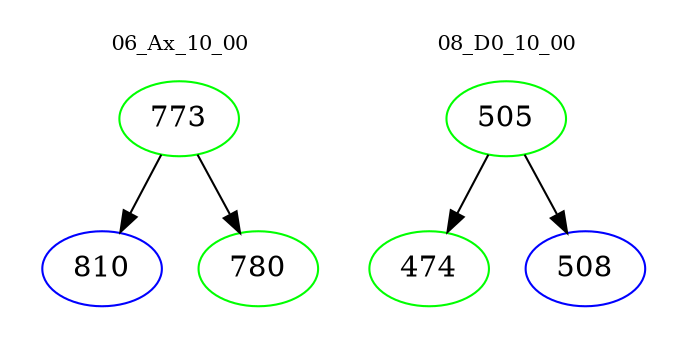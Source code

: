 digraph{
subgraph cluster_0 {
color = white
label = "06_Ax_10_00";
fontsize=10;
T0_773 [label="773", color="green"]
T0_773 -> T0_810 [color="black"]
T0_810 [label="810", color="blue"]
T0_773 -> T0_780 [color="black"]
T0_780 [label="780", color="green"]
}
subgraph cluster_1 {
color = white
label = "08_D0_10_00";
fontsize=10;
T1_505 [label="505", color="green"]
T1_505 -> T1_474 [color="black"]
T1_474 [label="474", color="green"]
T1_505 -> T1_508 [color="black"]
T1_508 [label="508", color="blue"]
}
}
